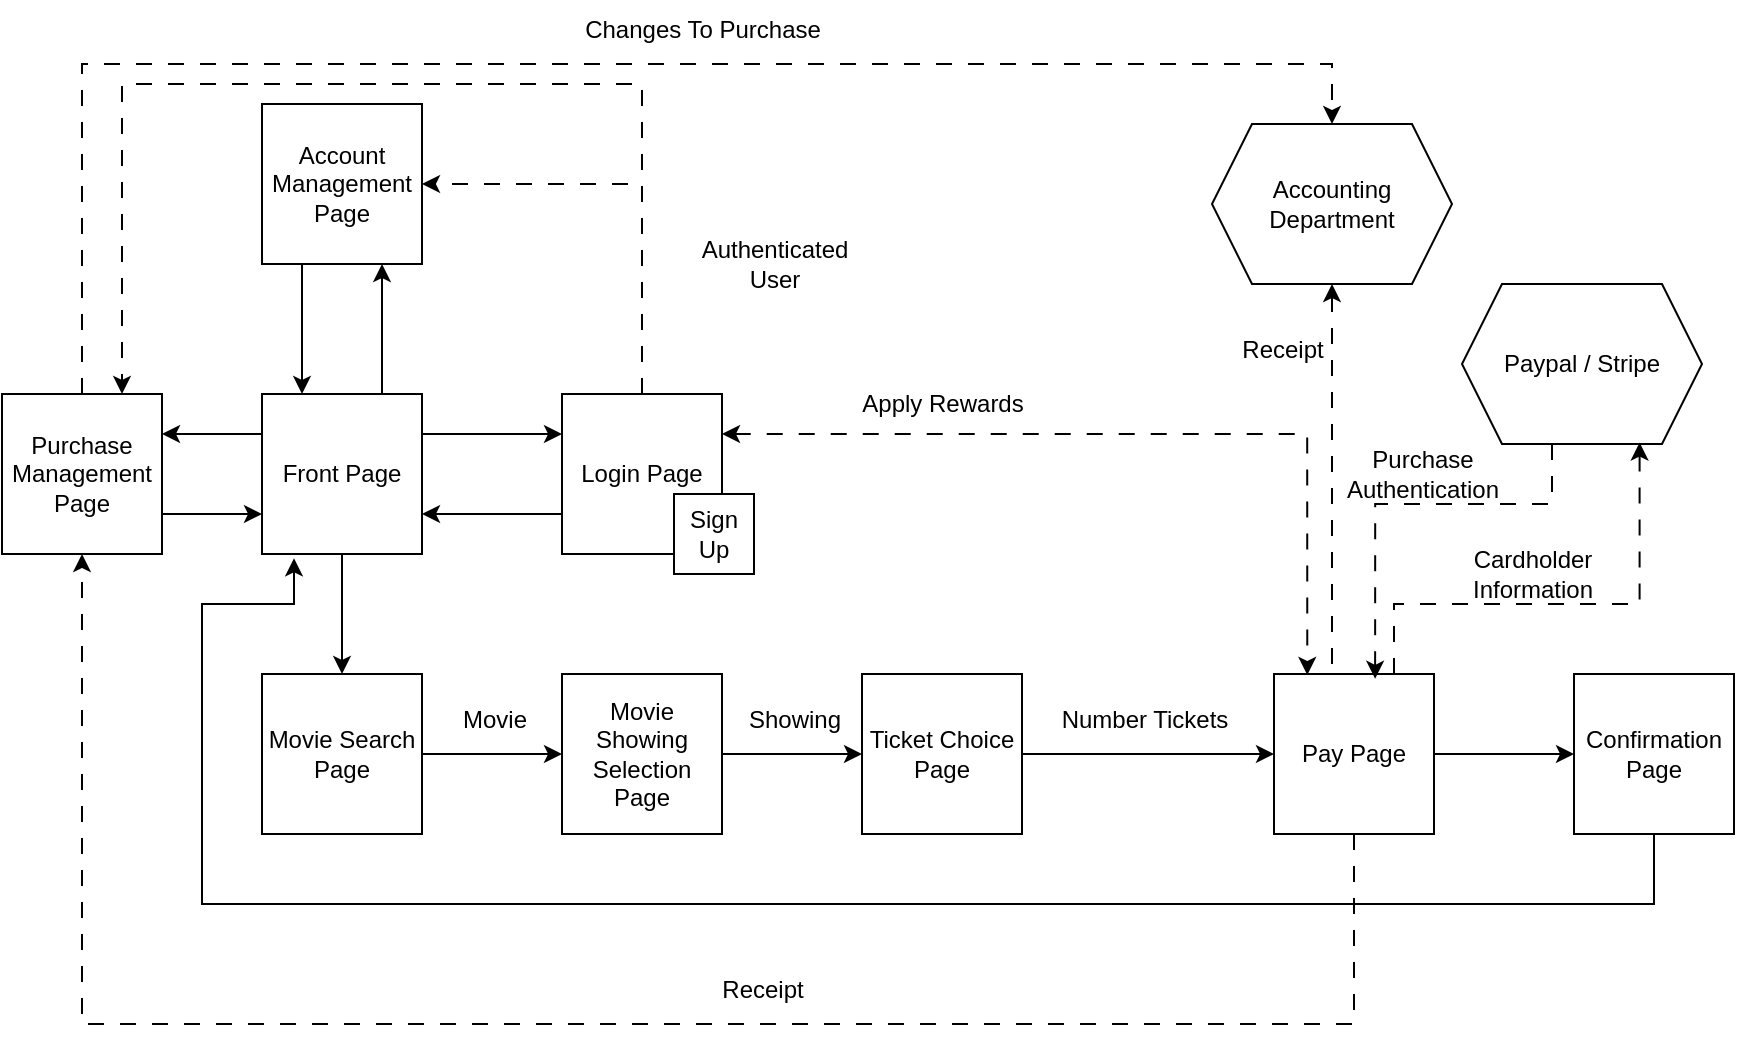<mxfile version="24.4.6" type="device">
  <diagram id="C5RBs43oDa-KdzZeNtuy" name="Page-1">
    <mxGraphModel dx="2012" dy="631" grid="1" gridSize="10" guides="1" tooltips="1" connect="1" arrows="1" fold="1" page="1" pageScale="1" pageWidth="827" pageHeight="1169" math="0" shadow="0">
      <root>
        <mxCell id="WIyWlLk6GJQsqaUBKTNV-0" />
        <mxCell id="WIyWlLk6GJQsqaUBKTNV-1" parent="WIyWlLk6GJQsqaUBKTNV-0" />
        <mxCell id="H5MK8KhDoymobD8tuytg-1" style="edgeStyle=orthogonalEdgeStyle;rounded=0;orthogonalLoop=1;jettySize=auto;html=1;exitX=0;exitY=0.75;exitDx=0;exitDy=0;entryX=1;entryY=0.75;entryDx=0;entryDy=0;" parent="WIyWlLk6GJQsqaUBKTNV-1" source="iirB-0-eKO_BmKqaWbKe-9" target="iirB-0-eKO_BmKqaWbKe-16" edge="1">
          <mxGeometry relative="1" as="geometry" />
        </mxCell>
        <mxCell id="MCwXKhWD-3lIwzJUcpHp-33" style="edgeStyle=orthogonalEdgeStyle;rounded=0;orthogonalLoop=1;jettySize=auto;html=1;exitX=0.5;exitY=0;exitDx=0;exitDy=0;entryX=1;entryY=0.5;entryDx=0;entryDy=0;dashed=1;dashPattern=8 8;" edge="1" parent="WIyWlLk6GJQsqaUBKTNV-1" source="iirB-0-eKO_BmKqaWbKe-9" target="MCwXKhWD-3lIwzJUcpHp-0">
          <mxGeometry relative="1" as="geometry" />
        </mxCell>
        <mxCell id="MCwXKhWD-3lIwzJUcpHp-34" style="edgeStyle=orthogonalEdgeStyle;rounded=0;orthogonalLoop=1;jettySize=auto;html=1;exitX=0.5;exitY=0;exitDx=0;exitDy=0;entryX=0.75;entryY=0;entryDx=0;entryDy=0;dashed=1;dashPattern=8 8;" edge="1" parent="WIyWlLk6GJQsqaUBKTNV-1" source="iirB-0-eKO_BmKqaWbKe-9" target="MCwXKhWD-3lIwzJUcpHp-4">
          <mxGeometry relative="1" as="geometry">
            <Array as="points">
              <mxPoint x="250" y="320" />
              <mxPoint x="-10" y="320" />
            </Array>
          </mxGeometry>
        </mxCell>
        <mxCell id="iirB-0-eKO_BmKqaWbKe-9" value="Login Page" style="whiteSpace=wrap;html=1;aspect=fixed;" parent="WIyWlLk6GJQsqaUBKTNV-1" vertex="1">
          <mxGeometry x="210" y="475" width="80" height="80" as="geometry" />
        </mxCell>
        <mxCell id="iirB-0-eKO_BmKqaWbKe-19" style="edgeStyle=orthogonalEdgeStyle;rounded=0;orthogonalLoop=1;jettySize=auto;html=1;entryX=0;entryY=0.5;entryDx=0;entryDy=0;" parent="WIyWlLk6GJQsqaUBKTNV-1" source="iirB-0-eKO_BmKqaWbKe-10" target="iirB-0-eKO_BmKqaWbKe-12" edge="1">
          <mxGeometry relative="1" as="geometry" />
        </mxCell>
        <mxCell id="iirB-0-eKO_BmKqaWbKe-10" value="Pay Page" style="whiteSpace=wrap;html=1;aspect=fixed;" parent="WIyWlLk6GJQsqaUBKTNV-1" vertex="1">
          <mxGeometry x="566" y="615" width="80" height="80" as="geometry" />
        </mxCell>
        <mxCell id="iirB-0-eKO_BmKqaWbKe-15" style="edgeStyle=orthogonalEdgeStyle;rounded=0;orthogonalLoop=1;jettySize=auto;html=1;entryX=0;entryY=0.5;entryDx=0;entryDy=0;" parent="WIyWlLk6GJQsqaUBKTNV-1" source="iirB-0-eKO_BmKqaWbKe-11" target="iirB-0-eKO_BmKqaWbKe-14" edge="1">
          <mxGeometry relative="1" as="geometry" />
        </mxCell>
        <mxCell id="iirB-0-eKO_BmKqaWbKe-11" value="Movie Search Page" style="whiteSpace=wrap;html=1;aspect=fixed;" parent="WIyWlLk6GJQsqaUBKTNV-1" vertex="1">
          <mxGeometry x="60" y="615" width="80" height="80" as="geometry" />
        </mxCell>
        <mxCell id="MCwXKhWD-3lIwzJUcpHp-10" style="edgeStyle=orthogonalEdgeStyle;rounded=0;orthogonalLoop=1;jettySize=auto;html=1;exitX=0.5;exitY=1;exitDx=0;exitDy=0;curved=0;dashed=1;dashPattern=8 8;" edge="1" parent="WIyWlLk6GJQsqaUBKTNV-1" source="iirB-0-eKO_BmKqaWbKe-10" target="MCwXKhWD-3lIwzJUcpHp-4">
          <mxGeometry relative="1" as="geometry">
            <Array as="points">
              <mxPoint x="606" y="790" />
              <mxPoint x="-30" y="790" />
            </Array>
          </mxGeometry>
        </mxCell>
        <mxCell id="iirB-0-eKO_BmKqaWbKe-12" value="Confirmation Page" style="whiteSpace=wrap;html=1;aspect=fixed;" parent="WIyWlLk6GJQsqaUBKTNV-1" vertex="1">
          <mxGeometry x="716" y="615" width="80" height="80" as="geometry" />
        </mxCell>
        <mxCell id="iirB-0-eKO_BmKqaWbKe-18" style="edgeStyle=orthogonalEdgeStyle;rounded=0;orthogonalLoop=1;jettySize=auto;html=1;entryX=0;entryY=0.5;entryDx=0;entryDy=0;" parent="WIyWlLk6GJQsqaUBKTNV-1" source="iirB-0-eKO_BmKqaWbKe-13" target="iirB-0-eKO_BmKqaWbKe-10" edge="1">
          <mxGeometry relative="1" as="geometry" />
        </mxCell>
        <mxCell id="iirB-0-eKO_BmKqaWbKe-13" value="Ticket Choice Page" style="whiteSpace=wrap;html=1;aspect=fixed;" parent="WIyWlLk6GJQsqaUBKTNV-1" vertex="1">
          <mxGeometry x="360" y="615" width="80" height="80" as="geometry" />
        </mxCell>
        <mxCell id="iirB-0-eKO_BmKqaWbKe-17" style="edgeStyle=orthogonalEdgeStyle;rounded=0;orthogonalLoop=1;jettySize=auto;html=1;entryX=0;entryY=0.5;entryDx=0;entryDy=0;" parent="WIyWlLk6GJQsqaUBKTNV-1" source="iirB-0-eKO_BmKqaWbKe-14" target="iirB-0-eKO_BmKqaWbKe-13" edge="1">
          <mxGeometry relative="1" as="geometry" />
        </mxCell>
        <mxCell id="iirB-0-eKO_BmKqaWbKe-14" value="Movie Showing Selection Page" style="whiteSpace=wrap;html=1;aspect=fixed;" parent="WIyWlLk6GJQsqaUBKTNV-1" vertex="1">
          <mxGeometry x="210" y="615" width="80" height="80" as="geometry" />
        </mxCell>
        <mxCell id="iirB-0-eKO_BmKqaWbKe-20" style="edgeStyle=orthogonalEdgeStyle;rounded=0;orthogonalLoop=1;jettySize=auto;html=1;" parent="WIyWlLk6GJQsqaUBKTNV-1" source="iirB-0-eKO_BmKqaWbKe-16" target="iirB-0-eKO_BmKqaWbKe-11" edge="1">
          <mxGeometry relative="1" as="geometry" />
        </mxCell>
        <mxCell id="H5MK8KhDoymobD8tuytg-0" style="edgeStyle=orthogonalEdgeStyle;rounded=0;orthogonalLoop=1;jettySize=auto;html=1;exitX=1;exitY=0.25;exitDx=0;exitDy=0;entryX=0;entryY=0.25;entryDx=0;entryDy=0;" parent="WIyWlLk6GJQsqaUBKTNV-1" source="iirB-0-eKO_BmKqaWbKe-16" target="iirB-0-eKO_BmKqaWbKe-9" edge="1">
          <mxGeometry relative="1" as="geometry" />
        </mxCell>
        <mxCell id="MCwXKhWD-3lIwzJUcpHp-5" style="edgeStyle=orthogonalEdgeStyle;rounded=0;orthogonalLoop=1;jettySize=auto;html=1;exitX=0.75;exitY=0;exitDx=0;exitDy=0;entryX=0.75;entryY=1;entryDx=0;entryDy=0;" edge="1" parent="WIyWlLk6GJQsqaUBKTNV-1" source="iirB-0-eKO_BmKqaWbKe-16" target="MCwXKhWD-3lIwzJUcpHp-0">
          <mxGeometry relative="1" as="geometry" />
        </mxCell>
        <mxCell id="MCwXKhWD-3lIwzJUcpHp-7" style="edgeStyle=orthogonalEdgeStyle;rounded=0;orthogonalLoop=1;jettySize=auto;html=1;exitX=0;exitY=0.25;exitDx=0;exitDy=0;entryX=1;entryY=0.25;entryDx=0;entryDy=0;" edge="1" parent="WIyWlLk6GJQsqaUBKTNV-1" source="iirB-0-eKO_BmKqaWbKe-16" target="MCwXKhWD-3lIwzJUcpHp-4">
          <mxGeometry relative="1" as="geometry" />
        </mxCell>
        <mxCell id="iirB-0-eKO_BmKqaWbKe-16" value="Front Page" style="whiteSpace=wrap;html=1;aspect=fixed;" parent="WIyWlLk6GJQsqaUBKTNV-1" vertex="1">
          <mxGeometry x="60" y="475" width="80" height="80" as="geometry" />
        </mxCell>
        <mxCell id="iirB-0-eKO_BmKqaWbKe-21" value="Movie" style="text;html=1;align=center;verticalAlign=middle;resizable=0;points=[];autosize=1;strokeColor=none;fillColor=none;" parent="WIyWlLk6GJQsqaUBKTNV-1" vertex="1">
          <mxGeometry x="146" y="623" width="60" height="30" as="geometry" />
        </mxCell>
        <mxCell id="iirB-0-eKO_BmKqaWbKe-22" value="Showing" style="text;html=1;align=center;verticalAlign=middle;resizable=0;points=[];autosize=1;strokeColor=none;fillColor=none;" parent="WIyWlLk6GJQsqaUBKTNV-1" vertex="1">
          <mxGeometry x="291" y="623" width="70" height="30" as="geometry" />
        </mxCell>
        <mxCell id="iirB-0-eKO_BmKqaWbKe-25" value="Number Tickets" style="text;html=1;align=center;verticalAlign=middle;resizable=0;points=[];autosize=1;strokeColor=none;fillColor=none;" parent="WIyWlLk6GJQsqaUBKTNV-1" vertex="1">
          <mxGeometry x="446" y="623" width="110" height="30" as="geometry" />
        </mxCell>
        <mxCell id="iirB-0-eKO_BmKqaWbKe-29" value="Sign Up" style="whiteSpace=wrap;html=1;aspect=fixed;" parent="WIyWlLk6GJQsqaUBKTNV-1" vertex="1">
          <mxGeometry x="266" y="525" width="40" height="40" as="geometry" />
        </mxCell>
        <mxCell id="H5MK8KhDoymobD8tuytg-4" value="Apply Rewards" style="text;html=1;align=center;verticalAlign=middle;resizable=0;points=[];autosize=1;strokeColor=none;fillColor=none;" parent="WIyWlLk6GJQsqaUBKTNV-1" vertex="1">
          <mxGeometry x="350" y="465" width="100" height="30" as="geometry" />
        </mxCell>
        <mxCell id="MCwXKhWD-3lIwzJUcpHp-6" style="edgeStyle=orthogonalEdgeStyle;rounded=0;orthogonalLoop=1;jettySize=auto;html=1;exitX=0.25;exitY=1;exitDx=0;exitDy=0;entryX=0.25;entryY=0;entryDx=0;entryDy=0;" edge="1" parent="WIyWlLk6GJQsqaUBKTNV-1" source="MCwXKhWD-3lIwzJUcpHp-0" target="iirB-0-eKO_BmKqaWbKe-16">
          <mxGeometry relative="1" as="geometry" />
        </mxCell>
        <mxCell id="MCwXKhWD-3lIwzJUcpHp-0" value="Account Management Page" style="whiteSpace=wrap;html=1;aspect=fixed;" vertex="1" parent="WIyWlLk6GJQsqaUBKTNV-1">
          <mxGeometry x="60" y="330" width="80" height="80" as="geometry" />
        </mxCell>
        <mxCell id="MCwXKhWD-3lIwzJUcpHp-3" value="Authenticated&lt;div&gt;User&lt;/div&gt;" style="text;html=1;align=center;verticalAlign=middle;resizable=0;points=[];autosize=1;strokeColor=none;fillColor=none;" vertex="1" parent="WIyWlLk6GJQsqaUBKTNV-1">
          <mxGeometry x="266" y="390" width="100" height="40" as="geometry" />
        </mxCell>
        <mxCell id="MCwXKhWD-3lIwzJUcpHp-8" style="edgeStyle=orthogonalEdgeStyle;rounded=0;orthogonalLoop=1;jettySize=auto;html=1;exitX=1;exitY=0.75;exitDx=0;exitDy=0;entryX=0;entryY=0.75;entryDx=0;entryDy=0;" edge="1" parent="WIyWlLk6GJQsqaUBKTNV-1" source="MCwXKhWD-3lIwzJUcpHp-4" target="iirB-0-eKO_BmKqaWbKe-16">
          <mxGeometry relative="1" as="geometry" />
        </mxCell>
        <mxCell id="MCwXKhWD-3lIwzJUcpHp-30" style="edgeStyle=orthogonalEdgeStyle;rounded=0;orthogonalLoop=1;jettySize=auto;html=1;exitX=0.5;exitY=0;exitDx=0;exitDy=0;entryX=0.5;entryY=0;entryDx=0;entryDy=0;dashed=1;dashPattern=8 8;" edge="1" parent="WIyWlLk6GJQsqaUBKTNV-1" source="MCwXKhWD-3lIwzJUcpHp-4" target="MCwXKhWD-3lIwzJUcpHp-26">
          <mxGeometry relative="1" as="geometry">
            <Array as="points">
              <mxPoint x="-30" y="310" />
              <mxPoint x="595" y="310" />
            </Array>
          </mxGeometry>
        </mxCell>
        <mxCell id="MCwXKhWD-3lIwzJUcpHp-4" value="Purchase Management Page" style="whiteSpace=wrap;html=1;aspect=fixed;" vertex="1" parent="WIyWlLk6GJQsqaUBKTNV-1">
          <mxGeometry x="-70" y="475" width="80" height="80" as="geometry" />
        </mxCell>
        <mxCell id="MCwXKhWD-3lIwzJUcpHp-9" style="edgeStyle=orthogonalEdgeStyle;rounded=0;orthogonalLoop=1;jettySize=auto;html=1;entryX=0.2;entryY=1.027;entryDx=0;entryDy=0;entryPerimeter=0;" edge="1" parent="WIyWlLk6GJQsqaUBKTNV-1" source="iirB-0-eKO_BmKqaWbKe-12" target="iirB-0-eKO_BmKqaWbKe-16">
          <mxGeometry relative="1" as="geometry">
            <Array as="points">
              <mxPoint x="756" y="730" />
              <mxPoint x="30" y="730" />
              <mxPoint x="30" y="580" />
              <mxPoint x="76" y="580" />
            </Array>
          </mxGeometry>
        </mxCell>
        <mxCell id="MCwXKhWD-3lIwzJUcpHp-11" value="Receipt" style="text;html=1;align=center;verticalAlign=middle;resizable=0;points=[];autosize=1;strokeColor=none;fillColor=none;" vertex="1" parent="WIyWlLk6GJQsqaUBKTNV-1">
          <mxGeometry x="280" y="758" width="60" height="30" as="geometry" />
        </mxCell>
        <mxCell id="MCwXKhWD-3lIwzJUcpHp-13" value="Paypal / Stripe" style="shape=hexagon;perimeter=hexagonPerimeter2;whiteSpace=wrap;html=1;fixedSize=1;" vertex="1" parent="WIyWlLk6GJQsqaUBKTNV-1">
          <mxGeometry x="660" y="420" width="120" height="80" as="geometry" />
        </mxCell>
        <mxCell id="MCwXKhWD-3lIwzJUcpHp-17" style="edgeStyle=orthogonalEdgeStyle;rounded=0;orthogonalLoop=1;jettySize=auto;html=1;exitX=0.75;exitY=0;exitDx=0;exitDy=0;entryX=0.74;entryY=0.991;entryDx=0;entryDy=0;entryPerimeter=0;dashed=1;dashPattern=8 8;" edge="1" parent="WIyWlLk6GJQsqaUBKTNV-1" source="iirB-0-eKO_BmKqaWbKe-10" target="MCwXKhWD-3lIwzJUcpHp-13">
          <mxGeometry relative="1" as="geometry">
            <Array as="points">
              <mxPoint x="626" y="580" />
              <mxPoint x="749" y="580" />
            </Array>
          </mxGeometry>
        </mxCell>
        <mxCell id="MCwXKhWD-3lIwzJUcpHp-18" style="edgeStyle=orthogonalEdgeStyle;rounded=0;orthogonalLoop=1;jettySize=auto;html=1;exitX=0.375;exitY=1;exitDx=0;exitDy=0;entryX=0.632;entryY=0.03;entryDx=0;entryDy=0;entryPerimeter=0;dashed=1;dashPattern=8 8;" edge="1" parent="WIyWlLk6GJQsqaUBKTNV-1" source="MCwXKhWD-3lIwzJUcpHp-13" target="iirB-0-eKO_BmKqaWbKe-10">
          <mxGeometry relative="1" as="geometry">
            <Array as="points">
              <mxPoint x="705" y="530" />
              <mxPoint x="617" y="530" />
            </Array>
          </mxGeometry>
        </mxCell>
        <mxCell id="MCwXKhWD-3lIwzJUcpHp-19" value="Cardholder&lt;div&gt;Information&lt;/div&gt;" style="text;html=1;align=center;verticalAlign=middle;resizable=0;points=[];autosize=1;strokeColor=none;fillColor=none;" vertex="1" parent="WIyWlLk6GJQsqaUBKTNV-1">
          <mxGeometry x="655" y="545" width="80" height="40" as="geometry" />
        </mxCell>
        <mxCell id="MCwXKhWD-3lIwzJUcpHp-20" value="Purchase&lt;div&gt;Authentication&lt;/div&gt;" style="text;html=1;align=center;verticalAlign=middle;resizable=0;points=[];autosize=1;strokeColor=none;fillColor=none;" vertex="1" parent="WIyWlLk6GJQsqaUBKTNV-1">
          <mxGeometry x="590" y="495" width="100" height="40" as="geometry" />
        </mxCell>
        <mxCell id="MCwXKhWD-3lIwzJUcpHp-26" value="Accounting Department" style="shape=hexagon;perimeter=hexagonPerimeter2;whiteSpace=wrap;html=1;fixedSize=1;" vertex="1" parent="WIyWlLk6GJQsqaUBKTNV-1">
          <mxGeometry x="535" y="340" width="120" height="80" as="geometry" />
        </mxCell>
        <mxCell id="MCwXKhWD-3lIwzJUcpHp-28" style="edgeStyle=orthogonalEdgeStyle;rounded=0;orthogonalLoop=1;jettySize=auto;html=1;exitX=0.5;exitY=0;exitDx=0;exitDy=0;dashed=1;dashPattern=8 8;" edge="1" parent="WIyWlLk6GJQsqaUBKTNV-1" source="iirB-0-eKO_BmKqaWbKe-10">
          <mxGeometry relative="1" as="geometry">
            <mxPoint x="595" y="420" as="targetPoint" />
            <Array as="points">
              <mxPoint x="595" y="615" />
              <mxPoint x="595" y="420" />
            </Array>
          </mxGeometry>
        </mxCell>
        <mxCell id="MCwXKhWD-3lIwzJUcpHp-29" value="Receipt" style="text;html=1;align=center;verticalAlign=middle;resizable=0;points=[];autosize=1;strokeColor=none;fillColor=none;" vertex="1" parent="WIyWlLk6GJQsqaUBKTNV-1">
          <mxGeometry x="540" y="438" width="60" height="30" as="geometry" />
        </mxCell>
        <mxCell id="MCwXKhWD-3lIwzJUcpHp-31" value="Changes To Purchase" style="text;html=1;align=center;verticalAlign=middle;resizable=0;points=[];autosize=1;strokeColor=none;fillColor=none;" vertex="1" parent="WIyWlLk6GJQsqaUBKTNV-1">
          <mxGeometry x="210" y="278" width="140" height="30" as="geometry" />
        </mxCell>
        <mxCell id="MCwXKhWD-3lIwzJUcpHp-35" style="edgeStyle=orthogonalEdgeStyle;rounded=0;orthogonalLoop=1;jettySize=auto;html=1;exitX=1;exitY=0.25;exitDx=0;exitDy=0;entryX=0.208;entryY=0.006;entryDx=0;entryDy=0;entryPerimeter=0;dashed=1;dashPattern=8 8;startArrow=classic;startFill=1;" edge="1" parent="WIyWlLk6GJQsqaUBKTNV-1" source="iirB-0-eKO_BmKqaWbKe-9" target="iirB-0-eKO_BmKqaWbKe-10">
          <mxGeometry relative="1" as="geometry" />
        </mxCell>
      </root>
    </mxGraphModel>
  </diagram>
</mxfile>

